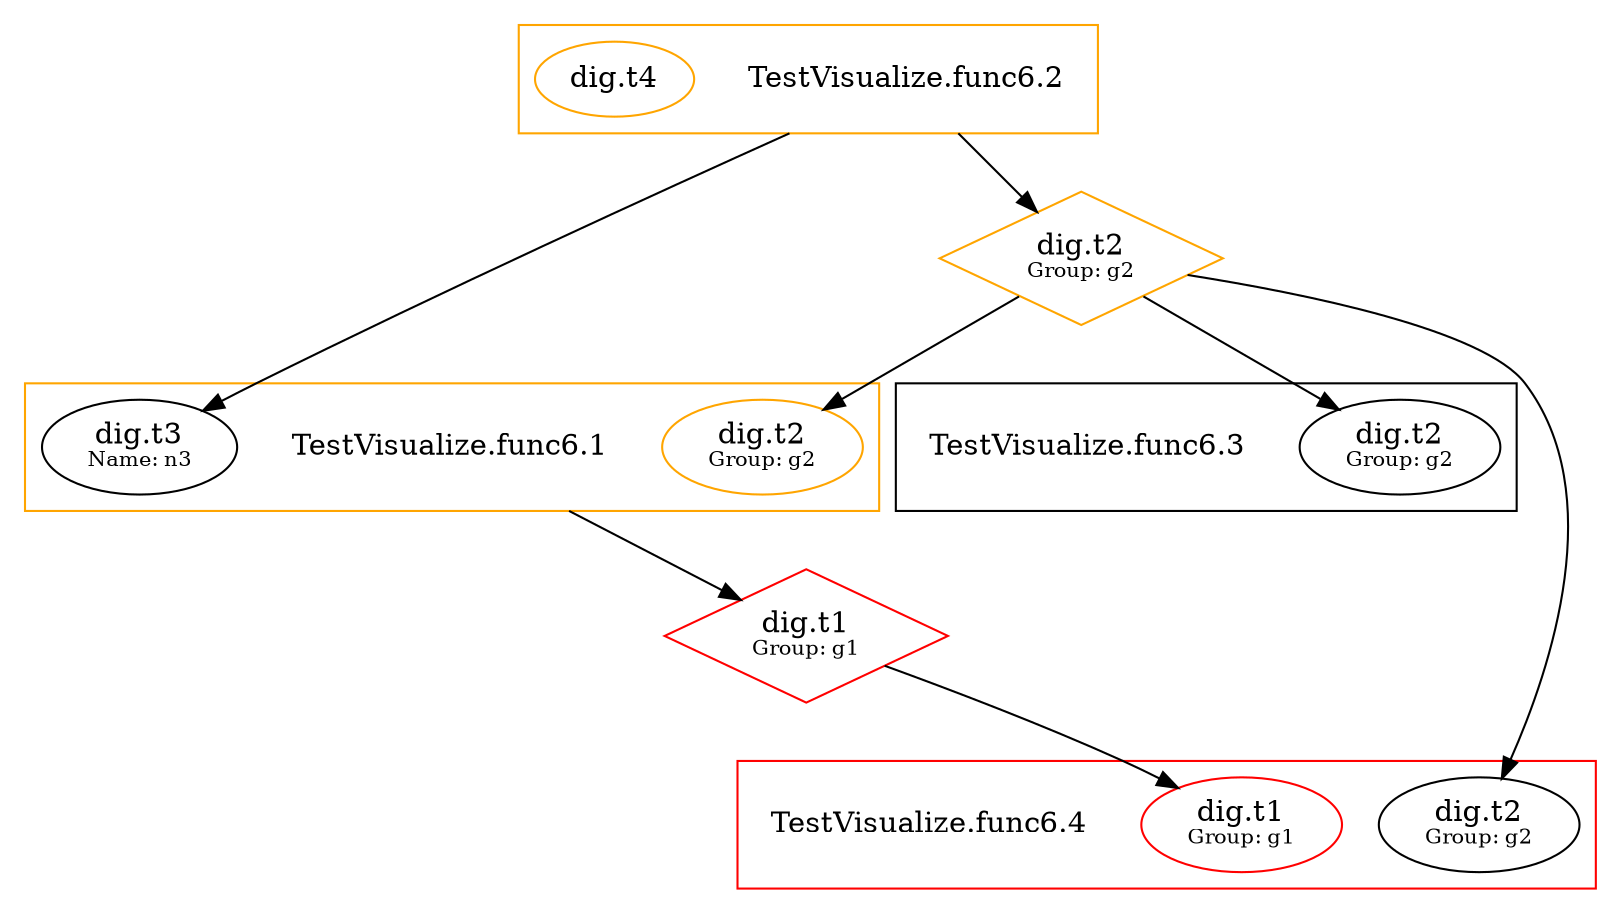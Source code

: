 digraph {
	graph [compound=true];
	"[type=dig.t1 group=g1]" [shape=diamond label=<dig.t1<BR /><FONT POINT-SIZE="10">Group: g1</FONT>> color=red];
		"[type=dig.t1 group=g1]" -> "dig.t1[group=g1]0";
		
	"[type=dig.t2 group=g2]" [shape=diamond label=<dig.t2<BR /><FONT POINT-SIZE="10">Group: g2</FONT>> color=orange];
		"[type=dig.t2 group=g2]" -> "dig.t2[group=g2]0";
		"[type=dig.t2 group=g2]" -> "dig.t2[group=g2]1";
		"[type=dig.t2 group=g2]" -> "dig.t2[group=g2]2";
		
	
		subgraph cluster_0 {
			"TestVisualize.func6.1" [shape=plaintext];color=orange;
			"dig.t3[name=n3]" [label=<dig.t3<BR /><FONT POINT-SIZE="10">Name: n3</FONT>>];
			"dig.t2[group=g2]0" [label=<dig.t2<BR /><FONT POINT-SIZE="10">Group: g2</FONT>>];
			
		}
		
		"TestVisualize.func6.1" -> "[type=dig.t1 group=g1]" [ltail=cluster_0];
		
		subgraph cluster_1 {
			"TestVisualize.func6.2" [shape=plaintext];color=orange;
			"dig.t4" [label=<dig.t4>];
			
		}
		"TestVisualize.func6.2" -> "dig.t3[name=n3]" [ltail=cluster_1];
		
		"TestVisualize.func6.2" -> "[type=dig.t2 group=g2]" [ltail=cluster_1];
		
		subgraph cluster_2 {
			"TestVisualize.func6.3" [shape=plaintext];
			"dig.t2[group=g2]1" [label=<dig.t2<BR /><FONT POINT-SIZE="10">Group: g2</FONT>>];
			
		}
		
		
		subgraph cluster_3 {
			"TestVisualize.func6.4" [shape=plaintext];color=red;
			"dig.t1[group=g1]0" [label=<dig.t1<BR /><FONT POINT-SIZE="10">Group: g1</FONT>>];
			"dig.t2[group=g2]2" [label=<dig.t2<BR /><FONT POINT-SIZE="10">Group: g2</FONT>>];
			
		}
		
		
	"dig.t2[group=g2]0" [color=orange];
	"dig.t4" [color=orange];
	"dig.t1[group=g1]0" [color=red];
	
}